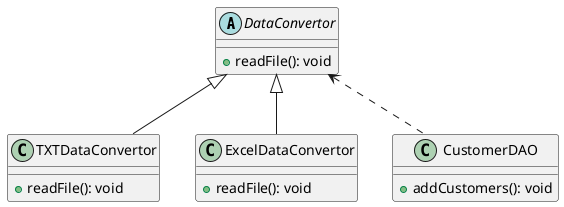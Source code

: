 @startuml
'https://plantuml.com/class-diagram

abstract class DataConvertor {
    +readFile(): void
}

class TXTDataConvertor {
    +readFile(): void
}

class ExcelDataConvertor {
    +readFile(): void
}

class CustomerDAO {
    +addCustomers(): void
}

DataConvertor <|-- TXTDataConvertor
DataConvertor <|-- ExcelDataConvertor
DataConvertor <.. CustomerDAO

@enduml